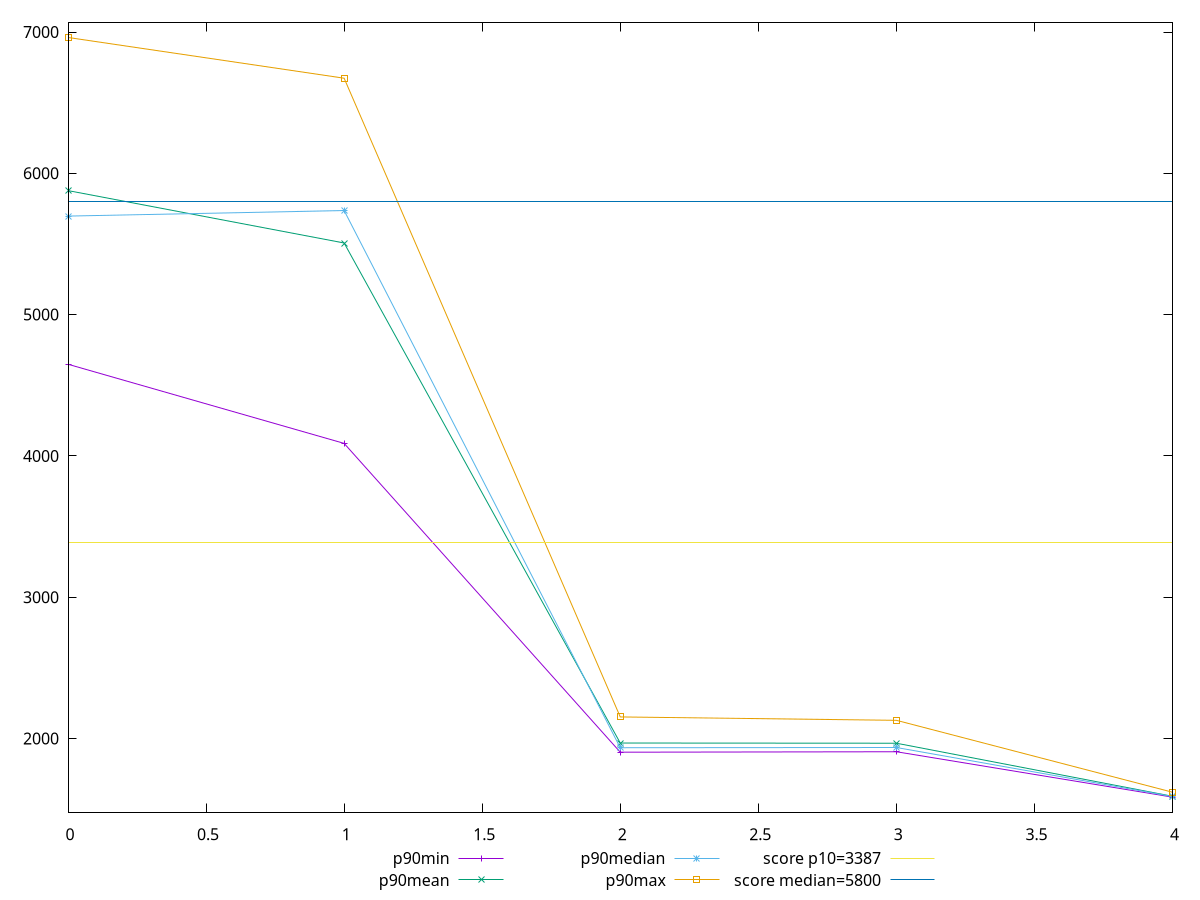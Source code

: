 reset

$p90Min <<EOF
0 4648.452986534331
1 4088.419561695364
2 1903.0279999999998
3 1906.2454500000003
4 1584.911
EOF

$p90Mean <<EOF
0 5877.590135309438
1 5506.744508289166
2 1967.930915957447
3 1966.5754606382982
4 1590.8393601063829
EOF

$p90Median <<EOF
0 5697.190119107612
1 5736.673000549885
2 1934.5833749999997
3 1936.2313749999996
4 1589.381675
EOF

$p90Max <<EOF
0 6961.248082812878
1 6673.010794842503
2 2152.6495
3 2128.5815000000002
4 1619.6889999999999
EOF

set key outside below
set xrange [0:4]
set yrange [1477.3842583437424:7068.774824469136]
set trange [1477.3842583437424:7068.774824469136]
set terminal svg size 640, 560 enhanced background rgb 'white'
set output "report_00017_2021-02-10T15-08-03.406Z/speed-index/progression/value.svg"

plot $p90Min title "p90min" with linespoints, \
     $p90Mean title "p90mean" with linespoints, \
     $p90Median title "p90median" with linespoints, \
     $p90Max title "p90max" with linespoints, \
     3387 title "score p10=3387", \
     5800 title "score median=5800"

reset

